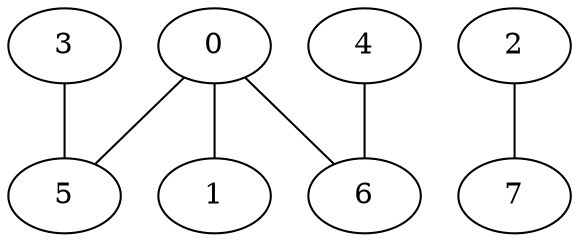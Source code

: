 graph "sampletest150-mod5_image6.bmp" {
	0	 [type=intersection,
		x=359,
		y=248];
	1	 [type=endpoint,
		x=407,
		y=264];
	0 -- 1	 [angle0=".32",
		frequency=1,
		type0=line];
	5	 [type=corner,
		x=334,
		y=226];
	0 -- 5	 [angle0=".72",
		frequency=1,
		type0=line];
	6	 [type=corner,
		x=355,
		y=265];
	0 -- 6	 [angle0="-1.34",
		frequency=1,
		type0=line];
	2	 [type=endpoint,
		x=178,
		y=519];
	7	 [type=endpoint,
		x=174,
		y=16];
	2 -- 7	 [angle0="1.56",
		frequency=1,
		type0=line];
	3	 [type=endpoint,
		x=342,
		y=3];
	3 -- 5	 [angle0="-1.53",
		frequency=1,
		type0=line];
	4	 [type=endpoint,
		x=338,
		y=512];
	4 -- 6	 [angle0="-1.50",
		frequency=1,
		type0=line];
}

